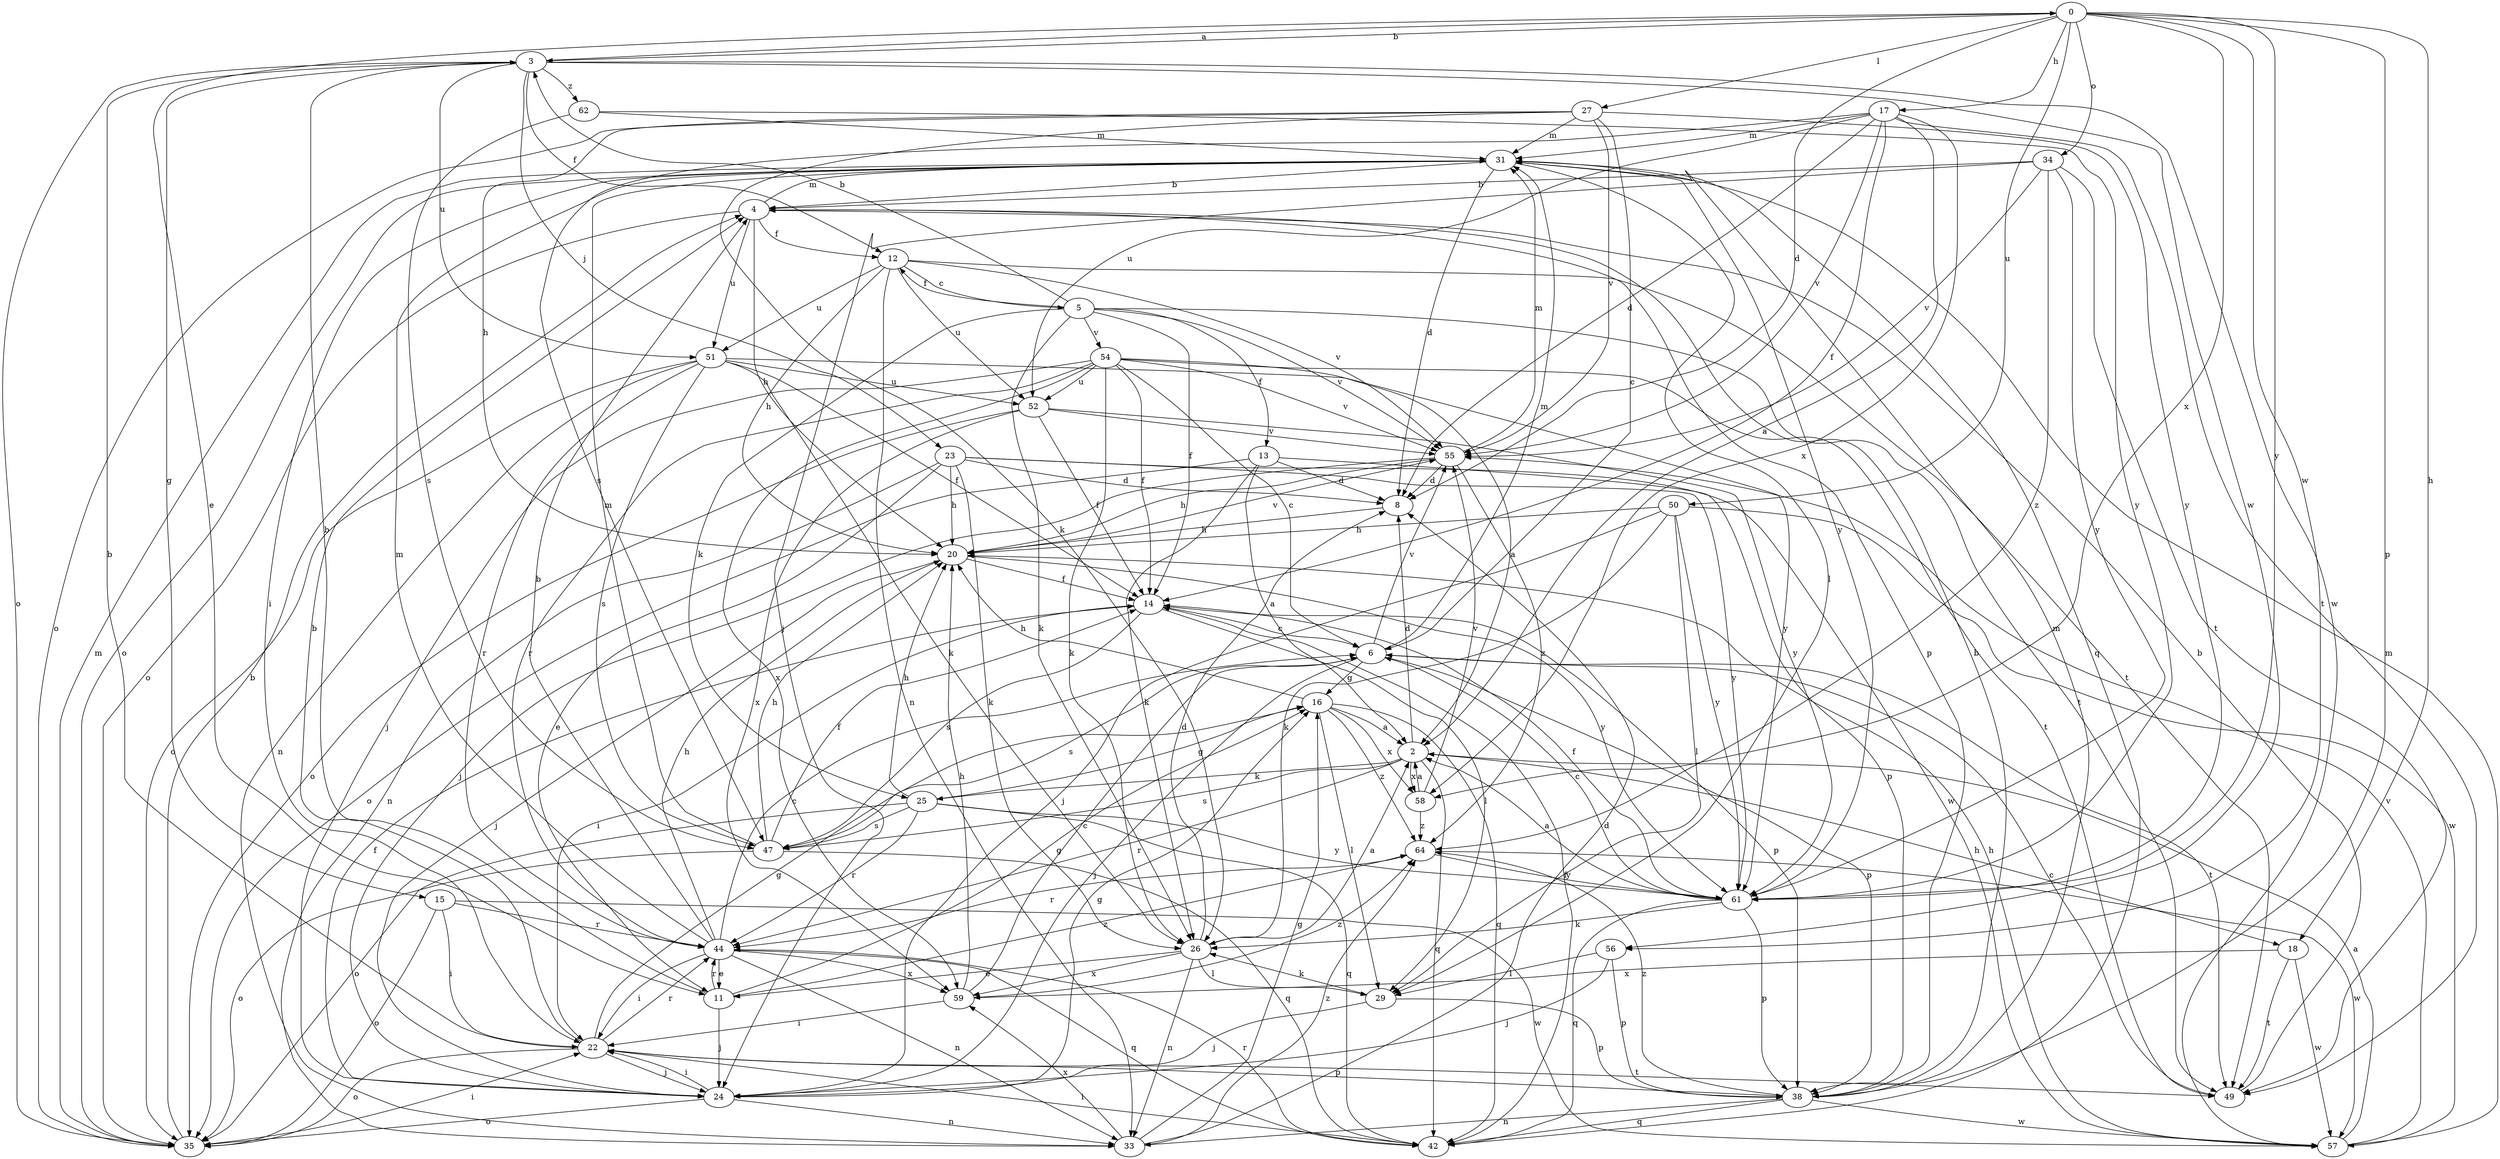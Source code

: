 strict digraph  {
0;
2;
3;
4;
5;
6;
8;
11;
12;
13;
14;
15;
16;
17;
18;
20;
22;
23;
24;
25;
26;
27;
29;
31;
33;
34;
35;
38;
42;
44;
47;
49;
50;
51;
52;
54;
55;
56;
57;
58;
59;
61;
62;
64;
0 -> 3  [label=b];
0 -> 8  [label=d];
0 -> 11  [label=e];
0 -> 17  [label=h];
0 -> 18  [label=h];
0 -> 27  [label=l];
0 -> 34  [label=o];
0 -> 38  [label=p];
0 -> 50  [label=u];
0 -> 56  [label=w];
0 -> 58  [label=x];
0 -> 61  [label=y];
2 -> 8  [label=d];
2 -> 18  [label=h];
2 -> 25  [label=k];
2 -> 42  [label=q];
2 -> 44  [label=r];
2 -> 47  [label=s];
2 -> 58  [label=x];
3 -> 0  [label=a];
3 -> 12  [label=f];
3 -> 15  [label=g];
3 -> 23  [label=j];
3 -> 35  [label=o];
3 -> 51  [label=u];
3 -> 56  [label=w];
3 -> 57  [label=w];
3 -> 62  [label=z];
4 -> 12  [label=f];
4 -> 20  [label=h];
4 -> 31  [label=m];
4 -> 35  [label=o];
4 -> 38  [label=p];
4 -> 51  [label=u];
5 -> 3  [label=b];
5 -> 12  [label=f];
5 -> 13  [label=f];
5 -> 14  [label=f];
5 -> 25  [label=k];
5 -> 26  [label=k];
5 -> 49  [label=t];
5 -> 54  [label=v];
5 -> 55  [label=v];
6 -> 16  [label=g];
6 -> 24  [label=j];
6 -> 31  [label=m];
6 -> 38  [label=p];
6 -> 47  [label=s];
6 -> 49  [label=t];
6 -> 55  [label=v];
8 -> 20  [label=h];
11 -> 3  [label=b];
11 -> 16  [label=g];
11 -> 24  [label=j];
11 -> 44  [label=r];
11 -> 64  [label=z];
12 -> 5  [label=c];
12 -> 20  [label=h];
12 -> 33  [label=n];
12 -> 49  [label=t];
12 -> 51  [label=u];
12 -> 52  [label=u];
12 -> 55  [label=v];
13 -> 2  [label=a];
13 -> 8  [label=d];
13 -> 26  [label=k];
13 -> 35  [label=o];
13 -> 38  [label=p];
14 -> 6  [label=c];
14 -> 22  [label=i];
14 -> 29  [label=l];
14 -> 38  [label=p];
14 -> 47  [label=s];
15 -> 22  [label=i];
15 -> 35  [label=o];
15 -> 44  [label=r];
15 -> 57  [label=w];
16 -> 2  [label=a];
16 -> 20  [label=h];
16 -> 29  [label=l];
16 -> 42  [label=q];
16 -> 58  [label=x];
16 -> 64  [label=z];
17 -> 2  [label=a];
17 -> 8  [label=d];
17 -> 14  [label=f];
17 -> 31  [label=m];
17 -> 47  [label=s];
17 -> 49  [label=t];
17 -> 52  [label=u];
17 -> 55  [label=v];
17 -> 58  [label=x];
18 -> 49  [label=t];
18 -> 57  [label=w];
18 -> 59  [label=x];
20 -> 14  [label=f];
20 -> 24  [label=j];
20 -> 55  [label=v];
20 -> 61  [label=y];
22 -> 3  [label=b];
22 -> 4  [label=b];
22 -> 16  [label=g];
22 -> 24  [label=j];
22 -> 35  [label=o];
22 -> 38  [label=p];
22 -> 44  [label=r];
22 -> 49  [label=t];
23 -> 8  [label=d];
23 -> 11  [label=e];
23 -> 20  [label=h];
23 -> 26  [label=k];
23 -> 33  [label=n];
23 -> 57  [label=w];
23 -> 61  [label=y];
24 -> 14  [label=f];
24 -> 16  [label=g];
24 -> 22  [label=i];
24 -> 33  [label=n];
24 -> 35  [label=o];
25 -> 16  [label=g];
25 -> 20  [label=h];
25 -> 35  [label=o];
25 -> 42  [label=q];
25 -> 44  [label=r];
25 -> 47  [label=s];
25 -> 61  [label=y];
26 -> 2  [label=a];
26 -> 8  [label=d];
26 -> 11  [label=e];
26 -> 29  [label=l];
26 -> 33  [label=n];
26 -> 59  [label=x];
27 -> 6  [label=c];
27 -> 20  [label=h];
27 -> 26  [label=k];
27 -> 31  [label=m];
27 -> 35  [label=o];
27 -> 55  [label=v];
27 -> 61  [label=y];
29 -> 24  [label=j];
29 -> 26  [label=k];
29 -> 38  [label=p];
31 -> 4  [label=b];
31 -> 8  [label=d];
31 -> 22  [label=i];
31 -> 29  [label=l];
31 -> 35  [label=o];
31 -> 42  [label=q];
31 -> 61  [label=y];
33 -> 8  [label=d];
33 -> 16  [label=g];
33 -> 59  [label=x];
33 -> 64  [label=z];
34 -> 4  [label=b];
34 -> 24  [label=j];
34 -> 49  [label=t];
34 -> 55  [label=v];
34 -> 61  [label=y];
34 -> 64  [label=z];
35 -> 4  [label=b];
35 -> 22  [label=i];
35 -> 31  [label=m];
38 -> 4  [label=b];
38 -> 31  [label=m];
38 -> 33  [label=n];
38 -> 42  [label=q];
38 -> 57  [label=w];
38 -> 64  [label=z];
42 -> 14  [label=f];
42 -> 22  [label=i];
42 -> 44  [label=r];
44 -> 4  [label=b];
44 -> 6  [label=c];
44 -> 11  [label=e];
44 -> 20  [label=h];
44 -> 22  [label=i];
44 -> 31  [label=m];
44 -> 33  [label=n];
44 -> 42  [label=q];
44 -> 59  [label=x];
47 -> 14  [label=f];
47 -> 20  [label=h];
47 -> 31  [label=m];
47 -> 35  [label=o];
47 -> 42  [label=q];
49 -> 4  [label=b];
49 -> 6  [label=c];
50 -> 20  [label=h];
50 -> 24  [label=j];
50 -> 26  [label=k];
50 -> 29  [label=l];
50 -> 57  [label=w];
50 -> 61  [label=y];
51 -> 14  [label=f];
51 -> 26  [label=k];
51 -> 33  [label=n];
51 -> 35  [label=o];
51 -> 44  [label=r];
51 -> 47  [label=s];
51 -> 52  [label=u];
51 -> 61  [label=y];
52 -> 14  [label=f];
52 -> 35  [label=o];
52 -> 55  [label=v];
52 -> 59  [label=x];
52 -> 61  [label=y];
54 -> 2  [label=a];
54 -> 6  [label=c];
54 -> 14  [label=f];
54 -> 24  [label=j];
54 -> 26  [label=k];
54 -> 44  [label=r];
54 -> 49  [label=t];
54 -> 52  [label=u];
54 -> 55  [label=v];
54 -> 59  [label=x];
55 -> 8  [label=d];
55 -> 20  [label=h];
55 -> 24  [label=j];
55 -> 31  [label=m];
55 -> 64  [label=z];
56 -> 24  [label=j];
56 -> 29  [label=l];
56 -> 38  [label=p];
57 -> 2  [label=a];
57 -> 20  [label=h];
57 -> 31  [label=m];
57 -> 55  [label=v];
58 -> 2  [label=a];
58 -> 55  [label=v];
58 -> 64  [label=z];
59 -> 6  [label=c];
59 -> 20  [label=h];
59 -> 22  [label=i];
59 -> 64  [label=z];
61 -> 2  [label=a];
61 -> 6  [label=c];
61 -> 14  [label=f];
61 -> 26  [label=k];
61 -> 38  [label=p];
61 -> 42  [label=q];
62 -> 31  [label=m];
62 -> 47  [label=s];
62 -> 61  [label=y];
64 -> 44  [label=r];
64 -> 57  [label=w];
64 -> 61  [label=y];
}
